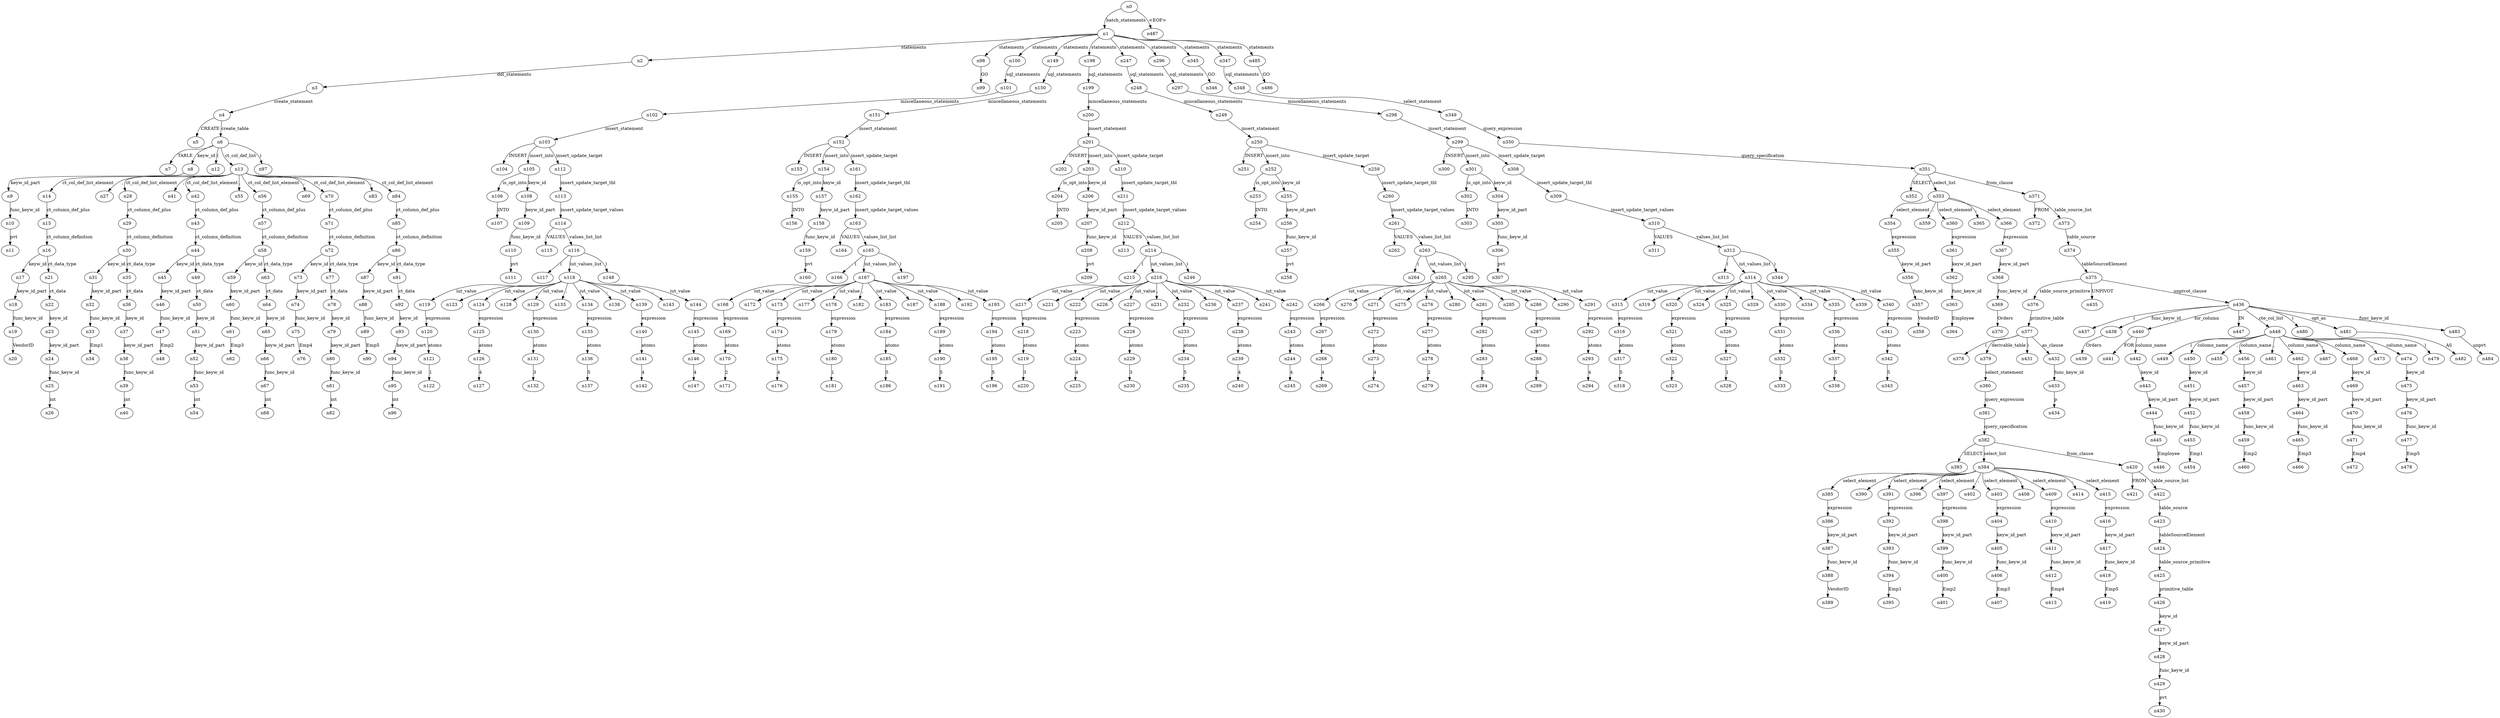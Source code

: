 digraph ParseTree {
  n0 -> n1 [label="batch_statements"];
  n1 -> n2 [label="statements"];
  n2 -> n3 [label="ddl_statements"];
  n3 -> n4 [label="create_statement"];
  n4 -> n5 [label="CREATE"];
  n4 -> n6 [label="create_table"];
  n6 -> n7 [label="TABLE"];
  n6 -> n8 [label="keyw_id"];
  n8 -> n9 [label="keyw_id_part"];
  n9 -> n10 [label="func_keyw_id"];
  n10 -> n11 [label="pvt"];
  n6 -> n12 [label="("];
  n6 -> n13 [label="ct_col_def_list"];
  n13 -> n14 [label="ct_col_def_list_element"];
  n14 -> n15 [label="ct_column_def_plus"];
  n15 -> n16 [label="ct_column_definition"];
  n16 -> n17 [label="keyw_id"];
  n17 -> n18 [label="keyw_id_part"];
  n18 -> n19 [label="func_keyw_id"];
  n19 -> n20 [label="VendorID"];
  n16 -> n21 [label="ct_data_type"];
  n21 -> n22 [label="ct_data"];
  n22 -> n23 [label="keyw_id"];
  n23 -> n24 [label="keyw_id_part"];
  n24 -> n25 [label="func_keyw_id"];
  n25 -> n26 [label="int"];
  n13 -> n27 [label=","];
  n13 -> n28 [label="ct_col_def_list_element"];
  n28 -> n29 [label="ct_column_def_plus"];
  n29 -> n30 [label="ct_column_definition"];
  n30 -> n31 [label="keyw_id"];
  n31 -> n32 [label="keyw_id_part"];
  n32 -> n33 [label="func_keyw_id"];
  n33 -> n34 [label="Emp1"];
  n30 -> n35 [label="ct_data_type"];
  n35 -> n36 [label="ct_data"];
  n36 -> n37 [label="keyw_id"];
  n37 -> n38 [label="keyw_id_part"];
  n38 -> n39 [label="func_keyw_id"];
  n39 -> n40 [label="int"];
  n13 -> n41 [label=","];
  n13 -> n42 [label="ct_col_def_list_element"];
  n42 -> n43 [label="ct_column_def_plus"];
  n43 -> n44 [label="ct_column_definition"];
  n44 -> n45 [label="keyw_id"];
  n45 -> n46 [label="keyw_id_part"];
  n46 -> n47 [label="func_keyw_id"];
  n47 -> n48 [label="Emp2"];
  n44 -> n49 [label="ct_data_type"];
  n49 -> n50 [label="ct_data"];
  n50 -> n51 [label="keyw_id"];
  n51 -> n52 [label="keyw_id_part"];
  n52 -> n53 [label="func_keyw_id"];
  n53 -> n54 [label="int"];
  n13 -> n55 [label=","];
  n13 -> n56 [label="ct_col_def_list_element"];
  n56 -> n57 [label="ct_column_def_plus"];
  n57 -> n58 [label="ct_column_definition"];
  n58 -> n59 [label="keyw_id"];
  n59 -> n60 [label="keyw_id_part"];
  n60 -> n61 [label="func_keyw_id"];
  n61 -> n62 [label="Emp3"];
  n58 -> n63 [label="ct_data_type"];
  n63 -> n64 [label="ct_data"];
  n64 -> n65 [label="keyw_id"];
  n65 -> n66 [label="keyw_id_part"];
  n66 -> n67 [label="func_keyw_id"];
  n67 -> n68 [label="int"];
  n13 -> n69 [label=","];
  n13 -> n70 [label="ct_col_def_list_element"];
  n70 -> n71 [label="ct_column_def_plus"];
  n71 -> n72 [label="ct_column_definition"];
  n72 -> n73 [label="keyw_id"];
  n73 -> n74 [label="keyw_id_part"];
  n74 -> n75 [label="func_keyw_id"];
  n75 -> n76 [label="Emp4"];
  n72 -> n77 [label="ct_data_type"];
  n77 -> n78 [label="ct_data"];
  n78 -> n79 [label="keyw_id"];
  n79 -> n80 [label="keyw_id_part"];
  n80 -> n81 [label="func_keyw_id"];
  n81 -> n82 [label="int"];
  n13 -> n83 [label=","];
  n13 -> n84 [label="ct_col_def_list_element"];
  n84 -> n85 [label="ct_column_def_plus"];
  n85 -> n86 [label="ct_column_definition"];
  n86 -> n87 [label="keyw_id"];
  n87 -> n88 [label="keyw_id_part"];
  n88 -> n89 [label="func_keyw_id"];
  n89 -> n90 [label="Emp5"];
  n86 -> n91 [label="ct_data_type"];
  n91 -> n92 [label="ct_data"];
  n92 -> n93 [label="keyw_id"];
  n93 -> n94 [label="keyw_id_part"];
  n94 -> n95 [label="func_keyw_id"];
  n95 -> n96 [label="int"];
  n6 -> n97 [label=")"];
  n1 -> n98 [label="statements"];
  n98 -> n99 [label="GO"];
  n1 -> n100 [label="statements"];
  n100 -> n101 [label="sql_statements"];
  n101 -> n102 [label="miscellaneous_statements"];
  n102 -> n103 [label="insert_statement"];
  n103 -> n104 [label="INSERT"];
  n103 -> n105 [label="insert_into"];
  n105 -> n106 [label="is_opt_into"];
  n106 -> n107 [label="INTO"];
  n105 -> n108 [label="keyw_id"];
  n108 -> n109 [label="keyw_id_part"];
  n109 -> n110 [label="func_keyw_id"];
  n110 -> n111 [label="pvt"];
  n103 -> n112 [label="insert_update_target"];
  n112 -> n113 [label="insert_update_target_tbl"];
  n113 -> n114 [label="insert_update_target_values"];
  n114 -> n115 [label="VALUES"];
  n114 -> n116 [label="values_list_list"];
  n116 -> n117 [label="("];
  n116 -> n118 [label="iut_values_list"];
  n118 -> n119 [label="iut_value"];
  n119 -> n120 [label="expression"];
  n120 -> n121 [label="atoms"];
  n121 -> n122 [label="1"];
  n118 -> n123 [label=","];
  n118 -> n124 [label="iut_value"];
  n124 -> n125 [label="expression"];
  n125 -> n126 [label="atoms"];
  n126 -> n127 [label="4"];
  n118 -> n128 [label=","];
  n118 -> n129 [label="iut_value"];
  n129 -> n130 [label="expression"];
  n130 -> n131 [label="atoms"];
  n131 -> n132 [label="3"];
  n118 -> n133 [label=","];
  n118 -> n134 [label="iut_value"];
  n134 -> n135 [label="expression"];
  n135 -> n136 [label="atoms"];
  n136 -> n137 [label="5"];
  n118 -> n138 [label=","];
  n118 -> n139 [label="iut_value"];
  n139 -> n140 [label="expression"];
  n140 -> n141 [label="atoms"];
  n141 -> n142 [label="4"];
  n118 -> n143 [label=","];
  n118 -> n144 [label="iut_value"];
  n144 -> n145 [label="expression"];
  n145 -> n146 [label="atoms"];
  n146 -> n147 [label="4"];
  n116 -> n148 [label=")"];
  n1 -> n149 [label="statements"];
  n149 -> n150 [label="sql_statements"];
  n150 -> n151 [label="miscellaneous_statements"];
  n151 -> n152 [label="insert_statement"];
  n152 -> n153 [label="INSERT"];
  n152 -> n154 [label="insert_into"];
  n154 -> n155 [label="is_opt_into"];
  n155 -> n156 [label="INTO"];
  n154 -> n157 [label="keyw_id"];
  n157 -> n158 [label="keyw_id_part"];
  n158 -> n159 [label="func_keyw_id"];
  n159 -> n160 [label="pvt"];
  n152 -> n161 [label="insert_update_target"];
  n161 -> n162 [label="insert_update_target_tbl"];
  n162 -> n163 [label="insert_update_target_values"];
  n163 -> n164 [label="VALUES"];
  n163 -> n165 [label="values_list_list"];
  n165 -> n166 [label="("];
  n165 -> n167 [label="iut_values_list"];
  n167 -> n168 [label="iut_value"];
  n168 -> n169 [label="expression"];
  n169 -> n170 [label="atoms"];
  n170 -> n171 [label="2"];
  n167 -> n172 [label=","];
  n167 -> n173 [label="iut_value"];
  n173 -> n174 [label="expression"];
  n174 -> n175 [label="atoms"];
  n175 -> n176 [label="4"];
  n167 -> n177 [label=","];
  n167 -> n178 [label="iut_value"];
  n178 -> n179 [label="expression"];
  n179 -> n180 [label="atoms"];
  n180 -> n181 [label="1"];
  n167 -> n182 [label=","];
  n167 -> n183 [label="iut_value"];
  n183 -> n184 [label="expression"];
  n184 -> n185 [label="atoms"];
  n185 -> n186 [label="5"];
  n167 -> n187 [label=","];
  n167 -> n188 [label="iut_value"];
  n188 -> n189 [label="expression"];
  n189 -> n190 [label="atoms"];
  n190 -> n191 [label="5"];
  n167 -> n192 [label=","];
  n167 -> n193 [label="iut_value"];
  n193 -> n194 [label="expression"];
  n194 -> n195 [label="atoms"];
  n195 -> n196 [label="5"];
  n165 -> n197 [label=")"];
  n1 -> n198 [label="statements"];
  n198 -> n199 [label="sql_statements"];
  n199 -> n200 [label="miscellaneous_statements"];
  n200 -> n201 [label="insert_statement"];
  n201 -> n202 [label="INSERT"];
  n201 -> n203 [label="insert_into"];
  n203 -> n204 [label="is_opt_into"];
  n204 -> n205 [label="INTO"];
  n203 -> n206 [label="keyw_id"];
  n206 -> n207 [label="keyw_id_part"];
  n207 -> n208 [label="func_keyw_id"];
  n208 -> n209 [label="pvt"];
  n201 -> n210 [label="insert_update_target"];
  n210 -> n211 [label="insert_update_target_tbl"];
  n211 -> n212 [label="insert_update_target_values"];
  n212 -> n213 [label="VALUES"];
  n212 -> n214 [label="values_list_list"];
  n214 -> n215 [label="("];
  n214 -> n216 [label="iut_values_list"];
  n216 -> n217 [label="iut_value"];
  n217 -> n218 [label="expression"];
  n218 -> n219 [label="atoms"];
  n219 -> n220 [label="3"];
  n216 -> n221 [label=","];
  n216 -> n222 [label="iut_value"];
  n222 -> n223 [label="expression"];
  n223 -> n224 [label="atoms"];
  n224 -> n225 [label="4"];
  n216 -> n226 [label=","];
  n216 -> n227 [label="iut_value"];
  n227 -> n228 [label="expression"];
  n228 -> n229 [label="atoms"];
  n229 -> n230 [label="3"];
  n216 -> n231 [label=","];
  n216 -> n232 [label="iut_value"];
  n232 -> n233 [label="expression"];
  n233 -> n234 [label="atoms"];
  n234 -> n235 [label="5"];
  n216 -> n236 [label=","];
  n216 -> n237 [label="iut_value"];
  n237 -> n238 [label="expression"];
  n238 -> n239 [label="atoms"];
  n239 -> n240 [label="4"];
  n216 -> n241 [label=","];
  n216 -> n242 [label="iut_value"];
  n242 -> n243 [label="expression"];
  n243 -> n244 [label="atoms"];
  n244 -> n245 [label="4"];
  n214 -> n246 [label=")"];
  n1 -> n247 [label="statements"];
  n247 -> n248 [label="sql_statements"];
  n248 -> n249 [label="miscellaneous_statements"];
  n249 -> n250 [label="insert_statement"];
  n250 -> n251 [label="INSERT"];
  n250 -> n252 [label="insert_into"];
  n252 -> n253 [label="is_opt_into"];
  n253 -> n254 [label="INTO"];
  n252 -> n255 [label="keyw_id"];
  n255 -> n256 [label="keyw_id_part"];
  n256 -> n257 [label="func_keyw_id"];
  n257 -> n258 [label="pvt"];
  n250 -> n259 [label="insert_update_target"];
  n259 -> n260 [label="insert_update_target_tbl"];
  n260 -> n261 [label="insert_update_target_values"];
  n261 -> n262 [label="VALUES"];
  n261 -> n263 [label="values_list_list"];
  n263 -> n264 [label="("];
  n263 -> n265 [label="iut_values_list"];
  n265 -> n266 [label="iut_value"];
  n266 -> n267 [label="expression"];
  n267 -> n268 [label="atoms"];
  n268 -> n269 [label="4"];
  n265 -> n270 [label=","];
  n265 -> n271 [label="iut_value"];
  n271 -> n272 [label="expression"];
  n272 -> n273 [label="atoms"];
  n273 -> n274 [label="4"];
  n265 -> n275 [label=","];
  n265 -> n276 [label="iut_value"];
  n276 -> n277 [label="expression"];
  n277 -> n278 [label="atoms"];
  n278 -> n279 [label="2"];
  n265 -> n280 [label=","];
  n265 -> n281 [label="iut_value"];
  n281 -> n282 [label="expression"];
  n282 -> n283 [label="atoms"];
  n283 -> n284 [label="5"];
  n265 -> n285 [label=","];
  n265 -> n286 [label="iut_value"];
  n286 -> n287 [label="expression"];
  n287 -> n288 [label="atoms"];
  n288 -> n289 [label="5"];
  n265 -> n290 [label=","];
  n265 -> n291 [label="iut_value"];
  n291 -> n292 [label="expression"];
  n292 -> n293 [label="atoms"];
  n293 -> n294 [label="4"];
  n263 -> n295 [label=")"];
  n1 -> n296 [label="statements"];
  n296 -> n297 [label="sql_statements"];
  n297 -> n298 [label="miscellaneous_statements"];
  n298 -> n299 [label="insert_statement"];
  n299 -> n300 [label="INSERT"];
  n299 -> n301 [label="insert_into"];
  n301 -> n302 [label="is_opt_into"];
  n302 -> n303 [label="INTO"];
  n301 -> n304 [label="keyw_id"];
  n304 -> n305 [label="keyw_id_part"];
  n305 -> n306 [label="func_keyw_id"];
  n306 -> n307 [label="pvt"];
  n299 -> n308 [label="insert_update_target"];
  n308 -> n309 [label="insert_update_target_tbl"];
  n309 -> n310 [label="insert_update_target_values"];
  n310 -> n311 [label="VALUES"];
  n310 -> n312 [label="values_list_list"];
  n312 -> n313 [label="("];
  n312 -> n314 [label="iut_values_list"];
  n314 -> n315 [label="iut_value"];
  n315 -> n316 [label="expression"];
  n316 -> n317 [label="atoms"];
  n317 -> n318 [label="5"];
  n314 -> n319 [label=","];
  n314 -> n320 [label="iut_value"];
  n320 -> n321 [label="expression"];
  n321 -> n322 [label="atoms"];
  n322 -> n323 [label="5"];
  n314 -> n324 [label=","];
  n314 -> n325 [label="iut_value"];
  n325 -> n326 [label="expression"];
  n326 -> n327 [label="atoms"];
  n327 -> n328 [label="1"];
  n314 -> n329 [label=","];
  n314 -> n330 [label="iut_value"];
  n330 -> n331 [label="expression"];
  n331 -> n332 [label="atoms"];
  n332 -> n333 [label="5"];
  n314 -> n334 [label=","];
  n314 -> n335 [label="iut_value"];
  n335 -> n336 [label="expression"];
  n336 -> n337 [label="atoms"];
  n337 -> n338 [label="5"];
  n314 -> n339 [label=","];
  n314 -> n340 [label="iut_value"];
  n340 -> n341 [label="expression"];
  n341 -> n342 [label="atoms"];
  n342 -> n343 [label="5"];
  n312 -> n344 [label=")"];
  n1 -> n345 [label="statements"];
  n345 -> n346 [label="GO"];
  n1 -> n347 [label="statements"];
  n347 -> n348 [label="sql_statements"];
  n348 -> n349 [label="select_statement"];
  n349 -> n350 [label="query_expression"];
  n350 -> n351 [label="query_specification"];
  n351 -> n352 [label="SELECT"];
  n351 -> n353 [label="select_list"];
  n353 -> n354 [label="select_element"];
  n354 -> n355 [label="expression"];
  n355 -> n356 [label="keyw_id_part"];
  n356 -> n357 [label="func_keyw_id"];
  n357 -> n358 [label="VendorID"];
  n353 -> n359 [label=","];
  n353 -> n360 [label="select_element"];
  n360 -> n361 [label="expression"];
  n361 -> n362 [label="keyw_id_part"];
  n362 -> n363 [label="func_keyw_id"];
  n363 -> n364 [label="Employee"];
  n353 -> n365 [label=","];
  n353 -> n366 [label="select_element"];
  n366 -> n367 [label="expression"];
  n367 -> n368 [label="keyw_id_part"];
  n368 -> n369 [label="func_keyw_id"];
  n369 -> n370 [label="Orders"];
  n351 -> n371 [label="from_clause"];
  n371 -> n372 [label="FROM"];
  n371 -> n373 [label="table_source_list"];
  n373 -> n374 [label="table_source"];
  n374 -> n375 [label="tableSourceElement"];
  n375 -> n376 [label="table_source_primitive"];
  n376 -> n377 [label="primitive_table"];
  n377 -> n378 [label="("];
  n377 -> n379 [label="derivable_table"];
  n379 -> n380 [label="select_statement"];
  n380 -> n381 [label="query_expression"];
  n381 -> n382 [label="query_specification"];
  n382 -> n383 [label="SELECT"];
  n382 -> n384 [label="select_list"];
  n384 -> n385 [label="select_element"];
  n385 -> n386 [label="expression"];
  n386 -> n387 [label="keyw_id_part"];
  n387 -> n388 [label="func_keyw_id"];
  n388 -> n389 [label="VendorID"];
  n384 -> n390 [label=","];
  n384 -> n391 [label="select_element"];
  n391 -> n392 [label="expression"];
  n392 -> n393 [label="keyw_id_part"];
  n393 -> n394 [label="func_keyw_id"];
  n394 -> n395 [label="Emp1"];
  n384 -> n396 [label=","];
  n384 -> n397 [label="select_element"];
  n397 -> n398 [label="expression"];
  n398 -> n399 [label="keyw_id_part"];
  n399 -> n400 [label="func_keyw_id"];
  n400 -> n401 [label="Emp2"];
  n384 -> n402 [label=","];
  n384 -> n403 [label="select_element"];
  n403 -> n404 [label="expression"];
  n404 -> n405 [label="keyw_id_part"];
  n405 -> n406 [label="func_keyw_id"];
  n406 -> n407 [label="Emp3"];
  n384 -> n408 [label=","];
  n384 -> n409 [label="select_element"];
  n409 -> n410 [label="expression"];
  n410 -> n411 [label="keyw_id_part"];
  n411 -> n412 [label="func_keyw_id"];
  n412 -> n413 [label="Emp4"];
  n384 -> n414 [label=","];
  n384 -> n415 [label="select_element"];
  n415 -> n416 [label="expression"];
  n416 -> n417 [label="keyw_id_part"];
  n417 -> n418 [label="func_keyw_id"];
  n418 -> n419 [label="Emp5"];
  n382 -> n420 [label="from_clause"];
  n420 -> n421 [label="FROM"];
  n420 -> n422 [label="table_source_list"];
  n422 -> n423 [label="table_source"];
  n423 -> n424 [label="tableSourceElement"];
  n424 -> n425 [label="table_source_primitive"];
  n425 -> n426 [label="primitive_table"];
  n426 -> n427 [label="keyw_id"];
  n427 -> n428 [label="keyw_id_part"];
  n428 -> n429 [label="func_keyw_id"];
  n429 -> n430 [label="pvt"];
  n377 -> n431 [label=")"];
  n377 -> n432 [label="as_clause"];
  n432 -> n433 [label="func_keyw_id"];
  n433 -> n434 [label="p"];
  n375 -> n435 [label="UNPIVOT"];
  n375 -> n436 [label="unpivot_clause"];
  n436 -> n437 [label="("];
  n436 -> n438 [label="func_keyw_id"];
  n438 -> n439 [label="Orders"];
  n436 -> n440 [label="for_column"];
  n440 -> n441 [label="FOR"];
  n440 -> n442 [label="column_name"];
  n442 -> n443 [label="keyw_id"];
  n443 -> n444 [label="keyw_id_part"];
  n444 -> n445 [label="func_keyw_id"];
  n445 -> n446 [label="Employee"];
  n436 -> n447 [label="IN"];
  n436 -> n448 [label="cte_col_list"];
  n448 -> n449 [label="("];
  n448 -> n450 [label="column_name"];
  n450 -> n451 [label="keyw_id"];
  n451 -> n452 [label="keyw_id_part"];
  n452 -> n453 [label="func_keyw_id"];
  n453 -> n454 [label="Emp1"];
  n448 -> n455 [label=","];
  n448 -> n456 [label="column_name"];
  n456 -> n457 [label="keyw_id"];
  n457 -> n458 [label="keyw_id_part"];
  n458 -> n459 [label="func_keyw_id"];
  n459 -> n460 [label="Emp2"];
  n448 -> n461 [label=","];
  n448 -> n462 [label="column_name"];
  n462 -> n463 [label="keyw_id"];
  n463 -> n464 [label="keyw_id_part"];
  n464 -> n465 [label="func_keyw_id"];
  n465 -> n466 [label="Emp3"];
  n448 -> n467 [label=","];
  n448 -> n468 [label="column_name"];
  n468 -> n469 [label="keyw_id"];
  n469 -> n470 [label="keyw_id_part"];
  n470 -> n471 [label="func_keyw_id"];
  n471 -> n472 [label="Emp4"];
  n448 -> n473 [label=","];
  n448 -> n474 [label="column_name"];
  n474 -> n475 [label="keyw_id"];
  n475 -> n476 [label="keyw_id_part"];
  n476 -> n477 [label="func_keyw_id"];
  n477 -> n478 [label="Emp5"];
  n448 -> n479 [label=")"];
  n436 -> n480 [label=")"];
  n436 -> n481 [label="opt_as"];
  n481 -> n482 [label="AS"];
  n436 -> n483 [label="func_keyw_id"];
  n483 -> n484 [label="unpvt"];
  n1 -> n485 [label="statements"];
  n485 -> n486 [label="GO"];
  n0 -> n487 [label="<EOF>"];
}